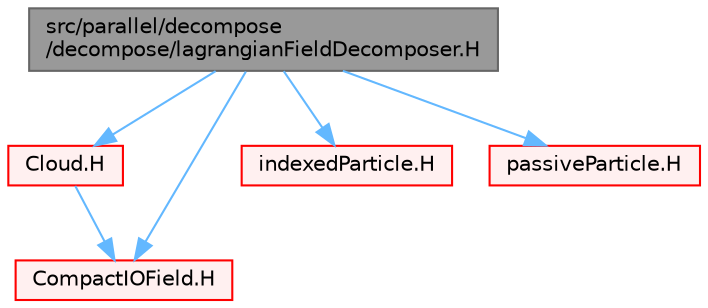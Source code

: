 digraph "src/parallel/decompose/decompose/lagrangianFieldDecomposer.H"
{
 // LATEX_PDF_SIZE
  bgcolor="transparent";
  edge [fontname=Helvetica,fontsize=10,labelfontname=Helvetica,labelfontsize=10];
  node [fontname=Helvetica,fontsize=10,shape=box,height=0.2,width=0.4];
  Node1 [id="Node000001",label="src/parallel/decompose\l/decompose/lagrangianFieldDecomposer.H",height=0.2,width=0.4,color="gray40", fillcolor="grey60", style="filled", fontcolor="black",tooltip=" "];
  Node1 -> Node2 [id="edge1_Node000001_Node000002",color="steelblue1",style="solid",tooltip=" "];
  Node2 [id="Node000002",label="Cloud.H",height=0.2,width=0.4,color="red", fillcolor="#FFF0F0", style="filled",URL="$Cloud_8H.html",tooltip=" "];
  Node2 -> Node190 [id="edge2_Node000002_Node000190",color="steelblue1",style="solid",tooltip=" "];
  Node190 [id="Node000190",label="CompactIOField.H",height=0.2,width=0.4,color="red", fillcolor="#FFF0F0", style="filled",URL="$CompactIOField_8H.html",tooltip=" "];
  Node1 -> Node190 [id="edge3_Node000001_Node000190",color="steelblue1",style="solid",tooltip=" "];
  Node1 -> Node287 [id="edge4_Node000001_Node000287",color="steelblue1",style="solid",tooltip=" "];
  Node287 [id="Node000287",label="indexedParticle.H",height=0.2,width=0.4,color="red", fillcolor="#FFF0F0", style="filled",URL="$indexedParticle_8H.html",tooltip=" "];
  Node1 -> Node387 [id="edge5_Node000001_Node000387",color="steelblue1",style="solid",tooltip=" "];
  Node387 [id="Node000387",label="passiveParticle.H",height=0.2,width=0.4,color="red", fillcolor="#FFF0F0", style="filled",URL="$passiveParticle_8H.html",tooltip=" "];
}
